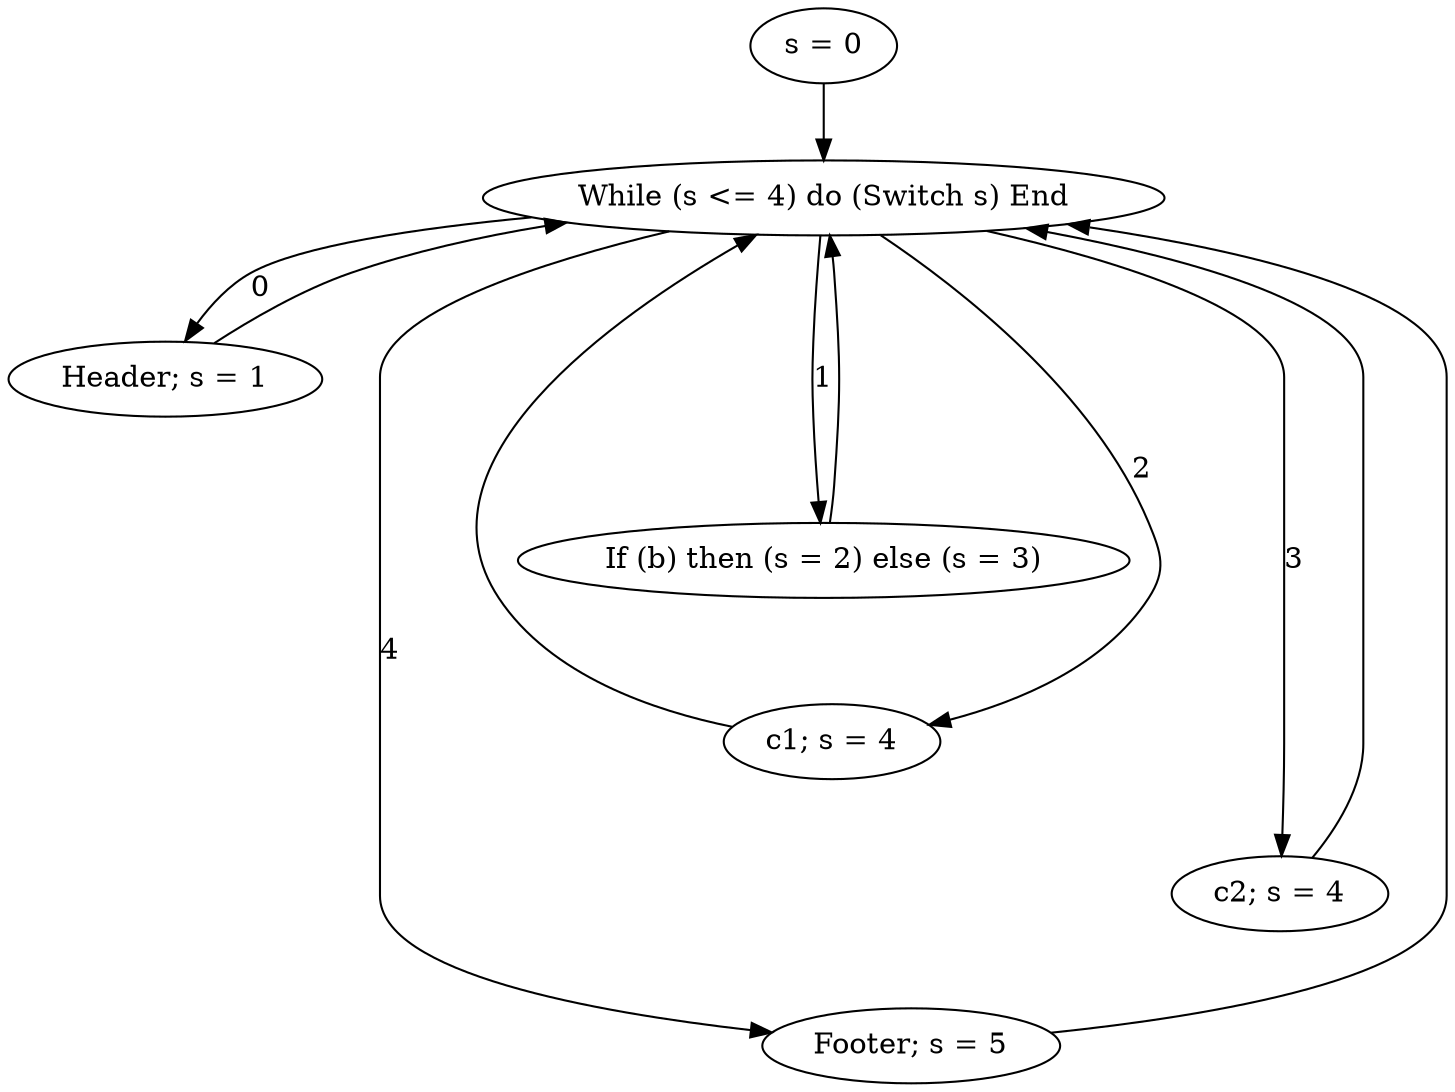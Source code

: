 digraph ifFlatGraph {
     "s = 0" -> "While (s <= 4) do (Switch s) End";
     "While (s <= 4) do (Switch s) End" -> "Header; s = 1" [minlen=1, label="0"];
                                           "Header; s = 1" -> "While (s <= 4) do (Switch s) End" [minlen=1];  
     "While (s <= 4) do (Switch s) End" -> "If (b) then (s = 2) else (s = 3)" [minlen=2, label="1"];
                                           "If (b) then (s = 2) else (s = 3)" -> "While (s <= 4) do (Switch s) End" [minlen=2];
     "While (s <= 4) do (Switch s) End" -> "c1; s = 4" [minlen=3, label="2"];
                                           "c1; s = 4" -> "While (s <= 4) do (Switch s) End" [minlen=3];
     "While (s <= 4) do (Switch s) End" -> "c2; s = 4" [minlen=4, label="3"];
                                           "c2; s = 4" -> "While (s <= 4) do (Switch s) End" [minlen=4];
     "While (s <= 4) do (Switch s) End" -> "Footer; s = 5" [minlen=5, label="4"];
                                           "Footer; s = 5" -> "While (s <= 4) do (Switch s) End" [minlen=5];
 }
